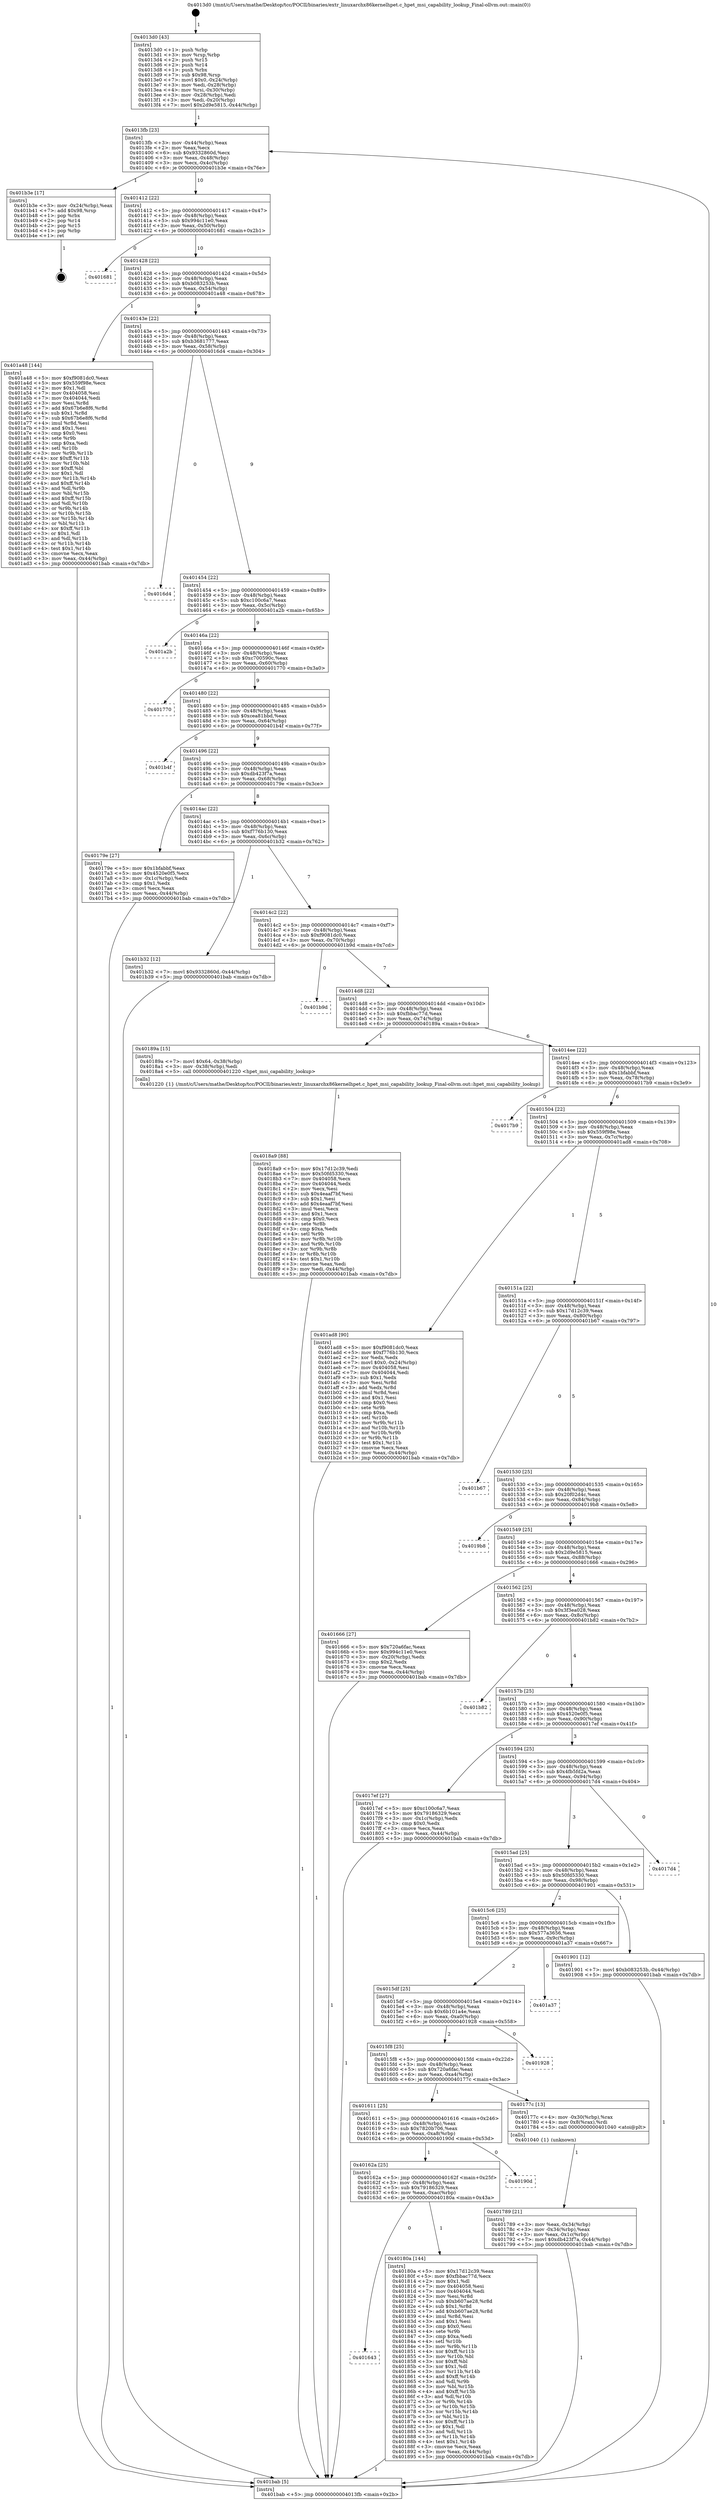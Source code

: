 digraph "0x4013d0" {
  label = "0x4013d0 (/mnt/c/Users/mathe/Desktop/tcc/POCII/binaries/extr_linuxarchx86kernelhpet.c_hpet_msi_capability_lookup_Final-ollvm.out::main(0))"
  labelloc = "t"
  node[shape=record]

  Entry [label="",width=0.3,height=0.3,shape=circle,fillcolor=black,style=filled]
  "0x4013fb" [label="{
     0x4013fb [23]\l
     | [instrs]\l
     &nbsp;&nbsp;0x4013fb \<+3\>: mov -0x44(%rbp),%eax\l
     &nbsp;&nbsp;0x4013fe \<+2\>: mov %eax,%ecx\l
     &nbsp;&nbsp;0x401400 \<+6\>: sub $0x9332860d,%ecx\l
     &nbsp;&nbsp;0x401406 \<+3\>: mov %eax,-0x48(%rbp)\l
     &nbsp;&nbsp;0x401409 \<+3\>: mov %ecx,-0x4c(%rbp)\l
     &nbsp;&nbsp;0x40140c \<+6\>: je 0000000000401b3e \<main+0x76e\>\l
  }"]
  "0x401b3e" [label="{
     0x401b3e [17]\l
     | [instrs]\l
     &nbsp;&nbsp;0x401b3e \<+3\>: mov -0x24(%rbp),%eax\l
     &nbsp;&nbsp;0x401b41 \<+7\>: add $0x98,%rsp\l
     &nbsp;&nbsp;0x401b48 \<+1\>: pop %rbx\l
     &nbsp;&nbsp;0x401b49 \<+2\>: pop %r14\l
     &nbsp;&nbsp;0x401b4b \<+2\>: pop %r15\l
     &nbsp;&nbsp;0x401b4d \<+1\>: pop %rbp\l
     &nbsp;&nbsp;0x401b4e \<+1\>: ret\l
  }"]
  "0x401412" [label="{
     0x401412 [22]\l
     | [instrs]\l
     &nbsp;&nbsp;0x401412 \<+5\>: jmp 0000000000401417 \<main+0x47\>\l
     &nbsp;&nbsp;0x401417 \<+3\>: mov -0x48(%rbp),%eax\l
     &nbsp;&nbsp;0x40141a \<+5\>: sub $0x994c11e0,%eax\l
     &nbsp;&nbsp;0x40141f \<+3\>: mov %eax,-0x50(%rbp)\l
     &nbsp;&nbsp;0x401422 \<+6\>: je 0000000000401681 \<main+0x2b1\>\l
  }"]
  Exit [label="",width=0.3,height=0.3,shape=circle,fillcolor=black,style=filled,peripheries=2]
  "0x401681" [label="{
     0x401681\l
  }", style=dashed]
  "0x401428" [label="{
     0x401428 [22]\l
     | [instrs]\l
     &nbsp;&nbsp;0x401428 \<+5\>: jmp 000000000040142d \<main+0x5d\>\l
     &nbsp;&nbsp;0x40142d \<+3\>: mov -0x48(%rbp),%eax\l
     &nbsp;&nbsp;0x401430 \<+5\>: sub $0xb083253b,%eax\l
     &nbsp;&nbsp;0x401435 \<+3\>: mov %eax,-0x54(%rbp)\l
     &nbsp;&nbsp;0x401438 \<+6\>: je 0000000000401a48 \<main+0x678\>\l
  }"]
  "0x4018a9" [label="{
     0x4018a9 [88]\l
     | [instrs]\l
     &nbsp;&nbsp;0x4018a9 \<+5\>: mov $0x17d12c39,%edi\l
     &nbsp;&nbsp;0x4018ae \<+5\>: mov $0x50fd5330,%eax\l
     &nbsp;&nbsp;0x4018b3 \<+7\>: mov 0x404058,%ecx\l
     &nbsp;&nbsp;0x4018ba \<+7\>: mov 0x404044,%edx\l
     &nbsp;&nbsp;0x4018c1 \<+2\>: mov %ecx,%esi\l
     &nbsp;&nbsp;0x4018c3 \<+6\>: sub $0x4eaaf7bf,%esi\l
     &nbsp;&nbsp;0x4018c9 \<+3\>: sub $0x1,%esi\l
     &nbsp;&nbsp;0x4018cc \<+6\>: add $0x4eaaf7bf,%esi\l
     &nbsp;&nbsp;0x4018d2 \<+3\>: imul %esi,%ecx\l
     &nbsp;&nbsp;0x4018d5 \<+3\>: and $0x1,%ecx\l
     &nbsp;&nbsp;0x4018d8 \<+3\>: cmp $0x0,%ecx\l
     &nbsp;&nbsp;0x4018db \<+4\>: sete %r8b\l
     &nbsp;&nbsp;0x4018df \<+3\>: cmp $0xa,%edx\l
     &nbsp;&nbsp;0x4018e2 \<+4\>: setl %r9b\l
     &nbsp;&nbsp;0x4018e6 \<+3\>: mov %r8b,%r10b\l
     &nbsp;&nbsp;0x4018e9 \<+3\>: and %r9b,%r10b\l
     &nbsp;&nbsp;0x4018ec \<+3\>: xor %r9b,%r8b\l
     &nbsp;&nbsp;0x4018ef \<+3\>: or %r8b,%r10b\l
     &nbsp;&nbsp;0x4018f2 \<+4\>: test $0x1,%r10b\l
     &nbsp;&nbsp;0x4018f6 \<+3\>: cmovne %eax,%edi\l
     &nbsp;&nbsp;0x4018f9 \<+3\>: mov %edi,-0x44(%rbp)\l
     &nbsp;&nbsp;0x4018fc \<+5\>: jmp 0000000000401bab \<main+0x7db\>\l
  }"]
  "0x401a48" [label="{
     0x401a48 [144]\l
     | [instrs]\l
     &nbsp;&nbsp;0x401a48 \<+5\>: mov $0xf9081dc0,%eax\l
     &nbsp;&nbsp;0x401a4d \<+5\>: mov $0x559f98e,%ecx\l
     &nbsp;&nbsp;0x401a52 \<+2\>: mov $0x1,%dl\l
     &nbsp;&nbsp;0x401a54 \<+7\>: mov 0x404058,%esi\l
     &nbsp;&nbsp;0x401a5b \<+7\>: mov 0x404044,%edi\l
     &nbsp;&nbsp;0x401a62 \<+3\>: mov %esi,%r8d\l
     &nbsp;&nbsp;0x401a65 \<+7\>: add $0x67b6e8f6,%r8d\l
     &nbsp;&nbsp;0x401a6c \<+4\>: sub $0x1,%r8d\l
     &nbsp;&nbsp;0x401a70 \<+7\>: sub $0x67b6e8f6,%r8d\l
     &nbsp;&nbsp;0x401a77 \<+4\>: imul %r8d,%esi\l
     &nbsp;&nbsp;0x401a7b \<+3\>: and $0x1,%esi\l
     &nbsp;&nbsp;0x401a7e \<+3\>: cmp $0x0,%esi\l
     &nbsp;&nbsp;0x401a81 \<+4\>: sete %r9b\l
     &nbsp;&nbsp;0x401a85 \<+3\>: cmp $0xa,%edi\l
     &nbsp;&nbsp;0x401a88 \<+4\>: setl %r10b\l
     &nbsp;&nbsp;0x401a8c \<+3\>: mov %r9b,%r11b\l
     &nbsp;&nbsp;0x401a8f \<+4\>: xor $0xff,%r11b\l
     &nbsp;&nbsp;0x401a93 \<+3\>: mov %r10b,%bl\l
     &nbsp;&nbsp;0x401a96 \<+3\>: xor $0xff,%bl\l
     &nbsp;&nbsp;0x401a99 \<+3\>: xor $0x1,%dl\l
     &nbsp;&nbsp;0x401a9c \<+3\>: mov %r11b,%r14b\l
     &nbsp;&nbsp;0x401a9f \<+4\>: and $0xff,%r14b\l
     &nbsp;&nbsp;0x401aa3 \<+3\>: and %dl,%r9b\l
     &nbsp;&nbsp;0x401aa6 \<+3\>: mov %bl,%r15b\l
     &nbsp;&nbsp;0x401aa9 \<+4\>: and $0xff,%r15b\l
     &nbsp;&nbsp;0x401aad \<+3\>: and %dl,%r10b\l
     &nbsp;&nbsp;0x401ab0 \<+3\>: or %r9b,%r14b\l
     &nbsp;&nbsp;0x401ab3 \<+3\>: or %r10b,%r15b\l
     &nbsp;&nbsp;0x401ab6 \<+3\>: xor %r15b,%r14b\l
     &nbsp;&nbsp;0x401ab9 \<+3\>: or %bl,%r11b\l
     &nbsp;&nbsp;0x401abc \<+4\>: xor $0xff,%r11b\l
     &nbsp;&nbsp;0x401ac0 \<+3\>: or $0x1,%dl\l
     &nbsp;&nbsp;0x401ac3 \<+3\>: and %dl,%r11b\l
     &nbsp;&nbsp;0x401ac6 \<+3\>: or %r11b,%r14b\l
     &nbsp;&nbsp;0x401ac9 \<+4\>: test $0x1,%r14b\l
     &nbsp;&nbsp;0x401acd \<+3\>: cmovne %ecx,%eax\l
     &nbsp;&nbsp;0x401ad0 \<+3\>: mov %eax,-0x44(%rbp)\l
     &nbsp;&nbsp;0x401ad3 \<+5\>: jmp 0000000000401bab \<main+0x7db\>\l
  }"]
  "0x40143e" [label="{
     0x40143e [22]\l
     | [instrs]\l
     &nbsp;&nbsp;0x40143e \<+5\>: jmp 0000000000401443 \<main+0x73\>\l
     &nbsp;&nbsp;0x401443 \<+3\>: mov -0x48(%rbp),%eax\l
     &nbsp;&nbsp;0x401446 \<+5\>: sub $0xb3681777,%eax\l
     &nbsp;&nbsp;0x40144b \<+3\>: mov %eax,-0x58(%rbp)\l
     &nbsp;&nbsp;0x40144e \<+6\>: je 00000000004016d4 \<main+0x304\>\l
  }"]
  "0x401643" [label="{
     0x401643\l
  }", style=dashed]
  "0x4016d4" [label="{
     0x4016d4\l
  }", style=dashed]
  "0x401454" [label="{
     0x401454 [22]\l
     | [instrs]\l
     &nbsp;&nbsp;0x401454 \<+5\>: jmp 0000000000401459 \<main+0x89\>\l
     &nbsp;&nbsp;0x401459 \<+3\>: mov -0x48(%rbp),%eax\l
     &nbsp;&nbsp;0x40145c \<+5\>: sub $0xc100c6a7,%eax\l
     &nbsp;&nbsp;0x401461 \<+3\>: mov %eax,-0x5c(%rbp)\l
     &nbsp;&nbsp;0x401464 \<+6\>: je 0000000000401a2b \<main+0x65b\>\l
  }"]
  "0x40180a" [label="{
     0x40180a [144]\l
     | [instrs]\l
     &nbsp;&nbsp;0x40180a \<+5\>: mov $0x17d12c39,%eax\l
     &nbsp;&nbsp;0x40180f \<+5\>: mov $0xfbbac77d,%ecx\l
     &nbsp;&nbsp;0x401814 \<+2\>: mov $0x1,%dl\l
     &nbsp;&nbsp;0x401816 \<+7\>: mov 0x404058,%esi\l
     &nbsp;&nbsp;0x40181d \<+7\>: mov 0x404044,%edi\l
     &nbsp;&nbsp;0x401824 \<+3\>: mov %esi,%r8d\l
     &nbsp;&nbsp;0x401827 \<+7\>: sub $0xb607ae28,%r8d\l
     &nbsp;&nbsp;0x40182e \<+4\>: sub $0x1,%r8d\l
     &nbsp;&nbsp;0x401832 \<+7\>: add $0xb607ae28,%r8d\l
     &nbsp;&nbsp;0x401839 \<+4\>: imul %r8d,%esi\l
     &nbsp;&nbsp;0x40183d \<+3\>: and $0x1,%esi\l
     &nbsp;&nbsp;0x401840 \<+3\>: cmp $0x0,%esi\l
     &nbsp;&nbsp;0x401843 \<+4\>: sete %r9b\l
     &nbsp;&nbsp;0x401847 \<+3\>: cmp $0xa,%edi\l
     &nbsp;&nbsp;0x40184a \<+4\>: setl %r10b\l
     &nbsp;&nbsp;0x40184e \<+3\>: mov %r9b,%r11b\l
     &nbsp;&nbsp;0x401851 \<+4\>: xor $0xff,%r11b\l
     &nbsp;&nbsp;0x401855 \<+3\>: mov %r10b,%bl\l
     &nbsp;&nbsp;0x401858 \<+3\>: xor $0xff,%bl\l
     &nbsp;&nbsp;0x40185b \<+3\>: xor $0x1,%dl\l
     &nbsp;&nbsp;0x40185e \<+3\>: mov %r11b,%r14b\l
     &nbsp;&nbsp;0x401861 \<+4\>: and $0xff,%r14b\l
     &nbsp;&nbsp;0x401865 \<+3\>: and %dl,%r9b\l
     &nbsp;&nbsp;0x401868 \<+3\>: mov %bl,%r15b\l
     &nbsp;&nbsp;0x40186b \<+4\>: and $0xff,%r15b\l
     &nbsp;&nbsp;0x40186f \<+3\>: and %dl,%r10b\l
     &nbsp;&nbsp;0x401872 \<+3\>: or %r9b,%r14b\l
     &nbsp;&nbsp;0x401875 \<+3\>: or %r10b,%r15b\l
     &nbsp;&nbsp;0x401878 \<+3\>: xor %r15b,%r14b\l
     &nbsp;&nbsp;0x40187b \<+3\>: or %bl,%r11b\l
     &nbsp;&nbsp;0x40187e \<+4\>: xor $0xff,%r11b\l
     &nbsp;&nbsp;0x401882 \<+3\>: or $0x1,%dl\l
     &nbsp;&nbsp;0x401885 \<+3\>: and %dl,%r11b\l
     &nbsp;&nbsp;0x401888 \<+3\>: or %r11b,%r14b\l
     &nbsp;&nbsp;0x40188b \<+4\>: test $0x1,%r14b\l
     &nbsp;&nbsp;0x40188f \<+3\>: cmovne %ecx,%eax\l
     &nbsp;&nbsp;0x401892 \<+3\>: mov %eax,-0x44(%rbp)\l
     &nbsp;&nbsp;0x401895 \<+5\>: jmp 0000000000401bab \<main+0x7db\>\l
  }"]
  "0x401a2b" [label="{
     0x401a2b\l
  }", style=dashed]
  "0x40146a" [label="{
     0x40146a [22]\l
     | [instrs]\l
     &nbsp;&nbsp;0x40146a \<+5\>: jmp 000000000040146f \<main+0x9f\>\l
     &nbsp;&nbsp;0x40146f \<+3\>: mov -0x48(%rbp),%eax\l
     &nbsp;&nbsp;0x401472 \<+5\>: sub $0xc700590c,%eax\l
     &nbsp;&nbsp;0x401477 \<+3\>: mov %eax,-0x60(%rbp)\l
     &nbsp;&nbsp;0x40147a \<+6\>: je 0000000000401770 \<main+0x3a0\>\l
  }"]
  "0x40162a" [label="{
     0x40162a [25]\l
     | [instrs]\l
     &nbsp;&nbsp;0x40162a \<+5\>: jmp 000000000040162f \<main+0x25f\>\l
     &nbsp;&nbsp;0x40162f \<+3\>: mov -0x48(%rbp),%eax\l
     &nbsp;&nbsp;0x401632 \<+5\>: sub $0x79186329,%eax\l
     &nbsp;&nbsp;0x401637 \<+6\>: mov %eax,-0xac(%rbp)\l
     &nbsp;&nbsp;0x40163d \<+6\>: je 000000000040180a \<main+0x43a\>\l
  }"]
  "0x401770" [label="{
     0x401770\l
  }", style=dashed]
  "0x401480" [label="{
     0x401480 [22]\l
     | [instrs]\l
     &nbsp;&nbsp;0x401480 \<+5\>: jmp 0000000000401485 \<main+0xb5\>\l
     &nbsp;&nbsp;0x401485 \<+3\>: mov -0x48(%rbp),%eax\l
     &nbsp;&nbsp;0x401488 \<+5\>: sub $0xcea81bbd,%eax\l
     &nbsp;&nbsp;0x40148d \<+3\>: mov %eax,-0x64(%rbp)\l
     &nbsp;&nbsp;0x401490 \<+6\>: je 0000000000401b4f \<main+0x77f\>\l
  }"]
  "0x40190d" [label="{
     0x40190d\l
  }", style=dashed]
  "0x401b4f" [label="{
     0x401b4f\l
  }", style=dashed]
  "0x401496" [label="{
     0x401496 [22]\l
     | [instrs]\l
     &nbsp;&nbsp;0x401496 \<+5\>: jmp 000000000040149b \<main+0xcb\>\l
     &nbsp;&nbsp;0x40149b \<+3\>: mov -0x48(%rbp),%eax\l
     &nbsp;&nbsp;0x40149e \<+5\>: sub $0xdb423f7a,%eax\l
     &nbsp;&nbsp;0x4014a3 \<+3\>: mov %eax,-0x68(%rbp)\l
     &nbsp;&nbsp;0x4014a6 \<+6\>: je 000000000040179e \<main+0x3ce\>\l
  }"]
  "0x401789" [label="{
     0x401789 [21]\l
     | [instrs]\l
     &nbsp;&nbsp;0x401789 \<+3\>: mov %eax,-0x34(%rbp)\l
     &nbsp;&nbsp;0x40178c \<+3\>: mov -0x34(%rbp),%eax\l
     &nbsp;&nbsp;0x40178f \<+3\>: mov %eax,-0x1c(%rbp)\l
     &nbsp;&nbsp;0x401792 \<+7\>: movl $0xdb423f7a,-0x44(%rbp)\l
     &nbsp;&nbsp;0x401799 \<+5\>: jmp 0000000000401bab \<main+0x7db\>\l
  }"]
  "0x40179e" [label="{
     0x40179e [27]\l
     | [instrs]\l
     &nbsp;&nbsp;0x40179e \<+5\>: mov $0x1bfabbf,%eax\l
     &nbsp;&nbsp;0x4017a3 \<+5\>: mov $0x4520e0f5,%ecx\l
     &nbsp;&nbsp;0x4017a8 \<+3\>: mov -0x1c(%rbp),%edx\l
     &nbsp;&nbsp;0x4017ab \<+3\>: cmp $0x1,%edx\l
     &nbsp;&nbsp;0x4017ae \<+3\>: cmovl %ecx,%eax\l
     &nbsp;&nbsp;0x4017b1 \<+3\>: mov %eax,-0x44(%rbp)\l
     &nbsp;&nbsp;0x4017b4 \<+5\>: jmp 0000000000401bab \<main+0x7db\>\l
  }"]
  "0x4014ac" [label="{
     0x4014ac [22]\l
     | [instrs]\l
     &nbsp;&nbsp;0x4014ac \<+5\>: jmp 00000000004014b1 \<main+0xe1\>\l
     &nbsp;&nbsp;0x4014b1 \<+3\>: mov -0x48(%rbp),%eax\l
     &nbsp;&nbsp;0x4014b4 \<+5\>: sub $0xf776b130,%eax\l
     &nbsp;&nbsp;0x4014b9 \<+3\>: mov %eax,-0x6c(%rbp)\l
     &nbsp;&nbsp;0x4014bc \<+6\>: je 0000000000401b32 \<main+0x762\>\l
  }"]
  "0x401611" [label="{
     0x401611 [25]\l
     | [instrs]\l
     &nbsp;&nbsp;0x401611 \<+5\>: jmp 0000000000401616 \<main+0x246\>\l
     &nbsp;&nbsp;0x401616 \<+3\>: mov -0x48(%rbp),%eax\l
     &nbsp;&nbsp;0x401619 \<+5\>: sub $0x7820b706,%eax\l
     &nbsp;&nbsp;0x40161e \<+6\>: mov %eax,-0xa8(%rbp)\l
     &nbsp;&nbsp;0x401624 \<+6\>: je 000000000040190d \<main+0x53d\>\l
  }"]
  "0x401b32" [label="{
     0x401b32 [12]\l
     | [instrs]\l
     &nbsp;&nbsp;0x401b32 \<+7\>: movl $0x9332860d,-0x44(%rbp)\l
     &nbsp;&nbsp;0x401b39 \<+5\>: jmp 0000000000401bab \<main+0x7db\>\l
  }"]
  "0x4014c2" [label="{
     0x4014c2 [22]\l
     | [instrs]\l
     &nbsp;&nbsp;0x4014c2 \<+5\>: jmp 00000000004014c7 \<main+0xf7\>\l
     &nbsp;&nbsp;0x4014c7 \<+3\>: mov -0x48(%rbp),%eax\l
     &nbsp;&nbsp;0x4014ca \<+5\>: sub $0xf9081dc0,%eax\l
     &nbsp;&nbsp;0x4014cf \<+3\>: mov %eax,-0x70(%rbp)\l
     &nbsp;&nbsp;0x4014d2 \<+6\>: je 0000000000401b9d \<main+0x7cd\>\l
  }"]
  "0x40177c" [label="{
     0x40177c [13]\l
     | [instrs]\l
     &nbsp;&nbsp;0x40177c \<+4\>: mov -0x30(%rbp),%rax\l
     &nbsp;&nbsp;0x401780 \<+4\>: mov 0x8(%rax),%rdi\l
     &nbsp;&nbsp;0x401784 \<+5\>: call 0000000000401040 \<atoi@plt\>\l
     | [calls]\l
     &nbsp;&nbsp;0x401040 \{1\} (unknown)\l
  }"]
  "0x401b9d" [label="{
     0x401b9d\l
  }", style=dashed]
  "0x4014d8" [label="{
     0x4014d8 [22]\l
     | [instrs]\l
     &nbsp;&nbsp;0x4014d8 \<+5\>: jmp 00000000004014dd \<main+0x10d\>\l
     &nbsp;&nbsp;0x4014dd \<+3\>: mov -0x48(%rbp),%eax\l
     &nbsp;&nbsp;0x4014e0 \<+5\>: sub $0xfbbac77d,%eax\l
     &nbsp;&nbsp;0x4014e5 \<+3\>: mov %eax,-0x74(%rbp)\l
     &nbsp;&nbsp;0x4014e8 \<+6\>: je 000000000040189a \<main+0x4ca\>\l
  }"]
  "0x4015f8" [label="{
     0x4015f8 [25]\l
     | [instrs]\l
     &nbsp;&nbsp;0x4015f8 \<+5\>: jmp 00000000004015fd \<main+0x22d\>\l
     &nbsp;&nbsp;0x4015fd \<+3\>: mov -0x48(%rbp),%eax\l
     &nbsp;&nbsp;0x401600 \<+5\>: sub $0x720a6fac,%eax\l
     &nbsp;&nbsp;0x401605 \<+6\>: mov %eax,-0xa4(%rbp)\l
     &nbsp;&nbsp;0x40160b \<+6\>: je 000000000040177c \<main+0x3ac\>\l
  }"]
  "0x40189a" [label="{
     0x40189a [15]\l
     | [instrs]\l
     &nbsp;&nbsp;0x40189a \<+7\>: movl $0x64,-0x38(%rbp)\l
     &nbsp;&nbsp;0x4018a1 \<+3\>: mov -0x38(%rbp),%edi\l
     &nbsp;&nbsp;0x4018a4 \<+5\>: call 0000000000401220 \<hpet_msi_capability_lookup\>\l
     | [calls]\l
     &nbsp;&nbsp;0x401220 \{1\} (/mnt/c/Users/mathe/Desktop/tcc/POCII/binaries/extr_linuxarchx86kernelhpet.c_hpet_msi_capability_lookup_Final-ollvm.out::hpet_msi_capability_lookup)\l
  }"]
  "0x4014ee" [label="{
     0x4014ee [22]\l
     | [instrs]\l
     &nbsp;&nbsp;0x4014ee \<+5\>: jmp 00000000004014f3 \<main+0x123\>\l
     &nbsp;&nbsp;0x4014f3 \<+3\>: mov -0x48(%rbp),%eax\l
     &nbsp;&nbsp;0x4014f6 \<+5\>: sub $0x1bfabbf,%eax\l
     &nbsp;&nbsp;0x4014fb \<+3\>: mov %eax,-0x78(%rbp)\l
     &nbsp;&nbsp;0x4014fe \<+6\>: je 00000000004017b9 \<main+0x3e9\>\l
  }"]
  "0x401928" [label="{
     0x401928\l
  }", style=dashed]
  "0x4017b9" [label="{
     0x4017b9\l
  }", style=dashed]
  "0x401504" [label="{
     0x401504 [22]\l
     | [instrs]\l
     &nbsp;&nbsp;0x401504 \<+5\>: jmp 0000000000401509 \<main+0x139\>\l
     &nbsp;&nbsp;0x401509 \<+3\>: mov -0x48(%rbp),%eax\l
     &nbsp;&nbsp;0x40150c \<+5\>: sub $0x559f98e,%eax\l
     &nbsp;&nbsp;0x401511 \<+3\>: mov %eax,-0x7c(%rbp)\l
     &nbsp;&nbsp;0x401514 \<+6\>: je 0000000000401ad8 \<main+0x708\>\l
  }"]
  "0x4015df" [label="{
     0x4015df [25]\l
     | [instrs]\l
     &nbsp;&nbsp;0x4015df \<+5\>: jmp 00000000004015e4 \<main+0x214\>\l
     &nbsp;&nbsp;0x4015e4 \<+3\>: mov -0x48(%rbp),%eax\l
     &nbsp;&nbsp;0x4015e7 \<+5\>: sub $0x6b101a4e,%eax\l
     &nbsp;&nbsp;0x4015ec \<+6\>: mov %eax,-0xa0(%rbp)\l
     &nbsp;&nbsp;0x4015f2 \<+6\>: je 0000000000401928 \<main+0x558\>\l
  }"]
  "0x401ad8" [label="{
     0x401ad8 [90]\l
     | [instrs]\l
     &nbsp;&nbsp;0x401ad8 \<+5\>: mov $0xf9081dc0,%eax\l
     &nbsp;&nbsp;0x401add \<+5\>: mov $0xf776b130,%ecx\l
     &nbsp;&nbsp;0x401ae2 \<+2\>: xor %edx,%edx\l
     &nbsp;&nbsp;0x401ae4 \<+7\>: movl $0x0,-0x24(%rbp)\l
     &nbsp;&nbsp;0x401aeb \<+7\>: mov 0x404058,%esi\l
     &nbsp;&nbsp;0x401af2 \<+7\>: mov 0x404044,%edi\l
     &nbsp;&nbsp;0x401af9 \<+3\>: sub $0x1,%edx\l
     &nbsp;&nbsp;0x401afc \<+3\>: mov %esi,%r8d\l
     &nbsp;&nbsp;0x401aff \<+3\>: add %edx,%r8d\l
     &nbsp;&nbsp;0x401b02 \<+4\>: imul %r8d,%esi\l
     &nbsp;&nbsp;0x401b06 \<+3\>: and $0x1,%esi\l
     &nbsp;&nbsp;0x401b09 \<+3\>: cmp $0x0,%esi\l
     &nbsp;&nbsp;0x401b0c \<+4\>: sete %r9b\l
     &nbsp;&nbsp;0x401b10 \<+3\>: cmp $0xa,%edi\l
     &nbsp;&nbsp;0x401b13 \<+4\>: setl %r10b\l
     &nbsp;&nbsp;0x401b17 \<+3\>: mov %r9b,%r11b\l
     &nbsp;&nbsp;0x401b1a \<+3\>: and %r10b,%r11b\l
     &nbsp;&nbsp;0x401b1d \<+3\>: xor %r10b,%r9b\l
     &nbsp;&nbsp;0x401b20 \<+3\>: or %r9b,%r11b\l
     &nbsp;&nbsp;0x401b23 \<+4\>: test $0x1,%r11b\l
     &nbsp;&nbsp;0x401b27 \<+3\>: cmovne %ecx,%eax\l
     &nbsp;&nbsp;0x401b2a \<+3\>: mov %eax,-0x44(%rbp)\l
     &nbsp;&nbsp;0x401b2d \<+5\>: jmp 0000000000401bab \<main+0x7db\>\l
  }"]
  "0x40151a" [label="{
     0x40151a [22]\l
     | [instrs]\l
     &nbsp;&nbsp;0x40151a \<+5\>: jmp 000000000040151f \<main+0x14f\>\l
     &nbsp;&nbsp;0x40151f \<+3\>: mov -0x48(%rbp),%eax\l
     &nbsp;&nbsp;0x401522 \<+5\>: sub $0x17d12c39,%eax\l
     &nbsp;&nbsp;0x401527 \<+3\>: mov %eax,-0x80(%rbp)\l
     &nbsp;&nbsp;0x40152a \<+6\>: je 0000000000401b67 \<main+0x797\>\l
  }"]
  "0x401a37" [label="{
     0x401a37\l
  }", style=dashed]
  "0x401b67" [label="{
     0x401b67\l
  }", style=dashed]
  "0x401530" [label="{
     0x401530 [25]\l
     | [instrs]\l
     &nbsp;&nbsp;0x401530 \<+5\>: jmp 0000000000401535 \<main+0x165\>\l
     &nbsp;&nbsp;0x401535 \<+3\>: mov -0x48(%rbp),%eax\l
     &nbsp;&nbsp;0x401538 \<+5\>: sub $0x20f02d4c,%eax\l
     &nbsp;&nbsp;0x40153d \<+6\>: mov %eax,-0x84(%rbp)\l
     &nbsp;&nbsp;0x401543 \<+6\>: je 00000000004019b8 \<main+0x5e8\>\l
  }"]
  "0x4015c6" [label="{
     0x4015c6 [25]\l
     | [instrs]\l
     &nbsp;&nbsp;0x4015c6 \<+5\>: jmp 00000000004015cb \<main+0x1fb\>\l
     &nbsp;&nbsp;0x4015cb \<+3\>: mov -0x48(%rbp),%eax\l
     &nbsp;&nbsp;0x4015ce \<+5\>: sub $0x577a3656,%eax\l
     &nbsp;&nbsp;0x4015d3 \<+6\>: mov %eax,-0x9c(%rbp)\l
     &nbsp;&nbsp;0x4015d9 \<+6\>: je 0000000000401a37 \<main+0x667\>\l
  }"]
  "0x4019b8" [label="{
     0x4019b8\l
  }", style=dashed]
  "0x401549" [label="{
     0x401549 [25]\l
     | [instrs]\l
     &nbsp;&nbsp;0x401549 \<+5\>: jmp 000000000040154e \<main+0x17e\>\l
     &nbsp;&nbsp;0x40154e \<+3\>: mov -0x48(%rbp),%eax\l
     &nbsp;&nbsp;0x401551 \<+5\>: sub $0x2d9e5815,%eax\l
     &nbsp;&nbsp;0x401556 \<+6\>: mov %eax,-0x88(%rbp)\l
     &nbsp;&nbsp;0x40155c \<+6\>: je 0000000000401666 \<main+0x296\>\l
  }"]
  "0x401901" [label="{
     0x401901 [12]\l
     | [instrs]\l
     &nbsp;&nbsp;0x401901 \<+7\>: movl $0xb083253b,-0x44(%rbp)\l
     &nbsp;&nbsp;0x401908 \<+5\>: jmp 0000000000401bab \<main+0x7db\>\l
  }"]
  "0x401666" [label="{
     0x401666 [27]\l
     | [instrs]\l
     &nbsp;&nbsp;0x401666 \<+5\>: mov $0x720a6fac,%eax\l
     &nbsp;&nbsp;0x40166b \<+5\>: mov $0x994c11e0,%ecx\l
     &nbsp;&nbsp;0x401670 \<+3\>: mov -0x20(%rbp),%edx\l
     &nbsp;&nbsp;0x401673 \<+3\>: cmp $0x2,%edx\l
     &nbsp;&nbsp;0x401676 \<+3\>: cmovne %ecx,%eax\l
     &nbsp;&nbsp;0x401679 \<+3\>: mov %eax,-0x44(%rbp)\l
     &nbsp;&nbsp;0x40167c \<+5\>: jmp 0000000000401bab \<main+0x7db\>\l
  }"]
  "0x401562" [label="{
     0x401562 [25]\l
     | [instrs]\l
     &nbsp;&nbsp;0x401562 \<+5\>: jmp 0000000000401567 \<main+0x197\>\l
     &nbsp;&nbsp;0x401567 \<+3\>: mov -0x48(%rbp),%eax\l
     &nbsp;&nbsp;0x40156a \<+5\>: sub $0x3f3ea028,%eax\l
     &nbsp;&nbsp;0x40156f \<+6\>: mov %eax,-0x8c(%rbp)\l
     &nbsp;&nbsp;0x401575 \<+6\>: je 0000000000401b82 \<main+0x7b2\>\l
  }"]
  "0x401bab" [label="{
     0x401bab [5]\l
     | [instrs]\l
     &nbsp;&nbsp;0x401bab \<+5\>: jmp 00000000004013fb \<main+0x2b\>\l
  }"]
  "0x4013d0" [label="{
     0x4013d0 [43]\l
     | [instrs]\l
     &nbsp;&nbsp;0x4013d0 \<+1\>: push %rbp\l
     &nbsp;&nbsp;0x4013d1 \<+3\>: mov %rsp,%rbp\l
     &nbsp;&nbsp;0x4013d4 \<+2\>: push %r15\l
     &nbsp;&nbsp;0x4013d6 \<+2\>: push %r14\l
     &nbsp;&nbsp;0x4013d8 \<+1\>: push %rbx\l
     &nbsp;&nbsp;0x4013d9 \<+7\>: sub $0x98,%rsp\l
     &nbsp;&nbsp;0x4013e0 \<+7\>: movl $0x0,-0x24(%rbp)\l
     &nbsp;&nbsp;0x4013e7 \<+3\>: mov %edi,-0x28(%rbp)\l
     &nbsp;&nbsp;0x4013ea \<+4\>: mov %rsi,-0x30(%rbp)\l
     &nbsp;&nbsp;0x4013ee \<+3\>: mov -0x28(%rbp),%edi\l
     &nbsp;&nbsp;0x4013f1 \<+3\>: mov %edi,-0x20(%rbp)\l
     &nbsp;&nbsp;0x4013f4 \<+7\>: movl $0x2d9e5815,-0x44(%rbp)\l
  }"]
  "0x4015ad" [label="{
     0x4015ad [25]\l
     | [instrs]\l
     &nbsp;&nbsp;0x4015ad \<+5\>: jmp 00000000004015b2 \<main+0x1e2\>\l
     &nbsp;&nbsp;0x4015b2 \<+3\>: mov -0x48(%rbp),%eax\l
     &nbsp;&nbsp;0x4015b5 \<+5\>: sub $0x50fd5330,%eax\l
     &nbsp;&nbsp;0x4015ba \<+6\>: mov %eax,-0x98(%rbp)\l
     &nbsp;&nbsp;0x4015c0 \<+6\>: je 0000000000401901 \<main+0x531\>\l
  }"]
  "0x401b82" [label="{
     0x401b82\l
  }", style=dashed]
  "0x40157b" [label="{
     0x40157b [25]\l
     | [instrs]\l
     &nbsp;&nbsp;0x40157b \<+5\>: jmp 0000000000401580 \<main+0x1b0\>\l
     &nbsp;&nbsp;0x401580 \<+3\>: mov -0x48(%rbp),%eax\l
     &nbsp;&nbsp;0x401583 \<+5\>: sub $0x4520e0f5,%eax\l
     &nbsp;&nbsp;0x401588 \<+6\>: mov %eax,-0x90(%rbp)\l
     &nbsp;&nbsp;0x40158e \<+6\>: je 00000000004017ef \<main+0x41f\>\l
  }"]
  "0x4017d4" [label="{
     0x4017d4\l
  }", style=dashed]
  "0x4017ef" [label="{
     0x4017ef [27]\l
     | [instrs]\l
     &nbsp;&nbsp;0x4017ef \<+5\>: mov $0xc100c6a7,%eax\l
     &nbsp;&nbsp;0x4017f4 \<+5\>: mov $0x79186329,%ecx\l
     &nbsp;&nbsp;0x4017f9 \<+3\>: mov -0x1c(%rbp),%edx\l
     &nbsp;&nbsp;0x4017fc \<+3\>: cmp $0x0,%edx\l
     &nbsp;&nbsp;0x4017ff \<+3\>: cmove %ecx,%eax\l
     &nbsp;&nbsp;0x401802 \<+3\>: mov %eax,-0x44(%rbp)\l
     &nbsp;&nbsp;0x401805 \<+5\>: jmp 0000000000401bab \<main+0x7db\>\l
  }"]
  "0x401594" [label="{
     0x401594 [25]\l
     | [instrs]\l
     &nbsp;&nbsp;0x401594 \<+5\>: jmp 0000000000401599 \<main+0x1c9\>\l
     &nbsp;&nbsp;0x401599 \<+3\>: mov -0x48(%rbp),%eax\l
     &nbsp;&nbsp;0x40159c \<+5\>: sub $0x4fb5fd2a,%eax\l
     &nbsp;&nbsp;0x4015a1 \<+6\>: mov %eax,-0x94(%rbp)\l
     &nbsp;&nbsp;0x4015a7 \<+6\>: je 00000000004017d4 \<main+0x404\>\l
  }"]
  Entry -> "0x4013d0" [label=" 1"]
  "0x4013fb" -> "0x401b3e" [label=" 1"]
  "0x4013fb" -> "0x401412" [label=" 10"]
  "0x401b3e" -> Exit [label=" 1"]
  "0x401412" -> "0x401681" [label=" 0"]
  "0x401412" -> "0x401428" [label=" 10"]
  "0x401b32" -> "0x401bab" [label=" 1"]
  "0x401428" -> "0x401a48" [label=" 1"]
  "0x401428" -> "0x40143e" [label=" 9"]
  "0x401ad8" -> "0x401bab" [label=" 1"]
  "0x40143e" -> "0x4016d4" [label=" 0"]
  "0x40143e" -> "0x401454" [label=" 9"]
  "0x401a48" -> "0x401bab" [label=" 1"]
  "0x401454" -> "0x401a2b" [label=" 0"]
  "0x401454" -> "0x40146a" [label=" 9"]
  "0x401901" -> "0x401bab" [label=" 1"]
  "0x40146a" -> "0x401770" [label=" 0"]
  "0x40146a" -> "0x401480" [label=" 9"]
  "0x40189a" -> "0x4018a9" [label=" 1"]
  "0x401480" -> "0x401b4f" [label=" 0"]
  "0x401480" -> "0x401496" [label=" 9"]
  "0x40180a" -> "0x401bab" [label=" 1"]
  "0x401496" -> "0x40179e" [label=" 1"]
  "0x401496" -> "0x4014ac" [label=" 8"]
  "0x40162a" -> "0x40180a" [label=" 1"]
  "0x4014ac" -> "0x401b32" [label=" 1"]
  "0x4014ac" -> "0x4014c2" [label=" 7"]
  "0x4018a9" -> "0x401bab" [label=" 1"]
  "0x4014c2" -> "0x401b9d" [label=" 0"]
  "0x4014c2" -> "0x4014d8" [label=" 7"]
  "0x401611" -> "0x40162a" [label=" 1"]
  "0x4014d8" -> "0x40189a" [label=" 1"]
  "0x4014d8" -> "0x4014ee" [label=" 6"]
  "0x40162a" -> "0x401643" [label=" 0"]
  "0x4014ee" -> "0x4017b9" [label=" 0"]
  "0x4014ee" -> "0x401504" [label=" 6"]
  "0x4017ef" -> "0x401bab" [label=" 1"]
  "0x401504" -> "0x401ad8" [label=" 1"]
  "0x401504" -> "0x40151a" [label=" 5"]
  "0x401789" -> "0x401bab" [label=" 1"]
  "0x40151a" -> "0x401b67" [label=" 0"]
  "0x40151a" -> "0x401530" [label=" 5"]
  "0x40177c" -> "0x401789" [label=" 1"]
  "0x401530" -> "0x4019b8" [label=" 0"]
  "0x401530" -> "0x401549" [label=" 5"]
  "0x4015f8" -> "0x40177c" [label=" 1"]
  "0x401549" -> "0x401666" [label=" 1"]
  "0x401549" -> "0x401562" [label=" 4"]
  "0x401666" -> "0x401bab" [label=" 1"]
  "0x4013d0" -> "0x4013fb" [label=" 1"]
  "0x401bab" -> "0x4013fb" [label=" 10"]
  "0x401611" -> "0x40190d" [label=" 0"]
  "0x401562" -> "0x401b82" [label=" 0"]
  "0x401562" -> "0x40157b" [label=" 4"]
  "0x4015df" -> "0x401928" [label=" 0"]
  "0x40157b" -> "0x4017ef" [label=" 1"]
  "0x40157b" -> "0x401594" [label=" 3"]
  "0x40179e" -> "0x401bab" [label=" 1"]
  "0x401594" -> "0x4017d4" [label=" 0"]
  "0x401594" -> "0x4015ad" [label=" 3"]
  "0x4015df" -> "0x4015f8" [label=" 2"]
  "0x4015ad" -> "0x401901" [label=" 1"]
  "0x4015ad" -> "0x4015c6" [label=" 2"]
  "0x4015f8" -> "0x401611" [label=" 1"]
  "0x4015c6" -> "0x401a37" [label=" 0"]
  "0x4015c6" -> "0x4015df" [label=" 2"]
}
